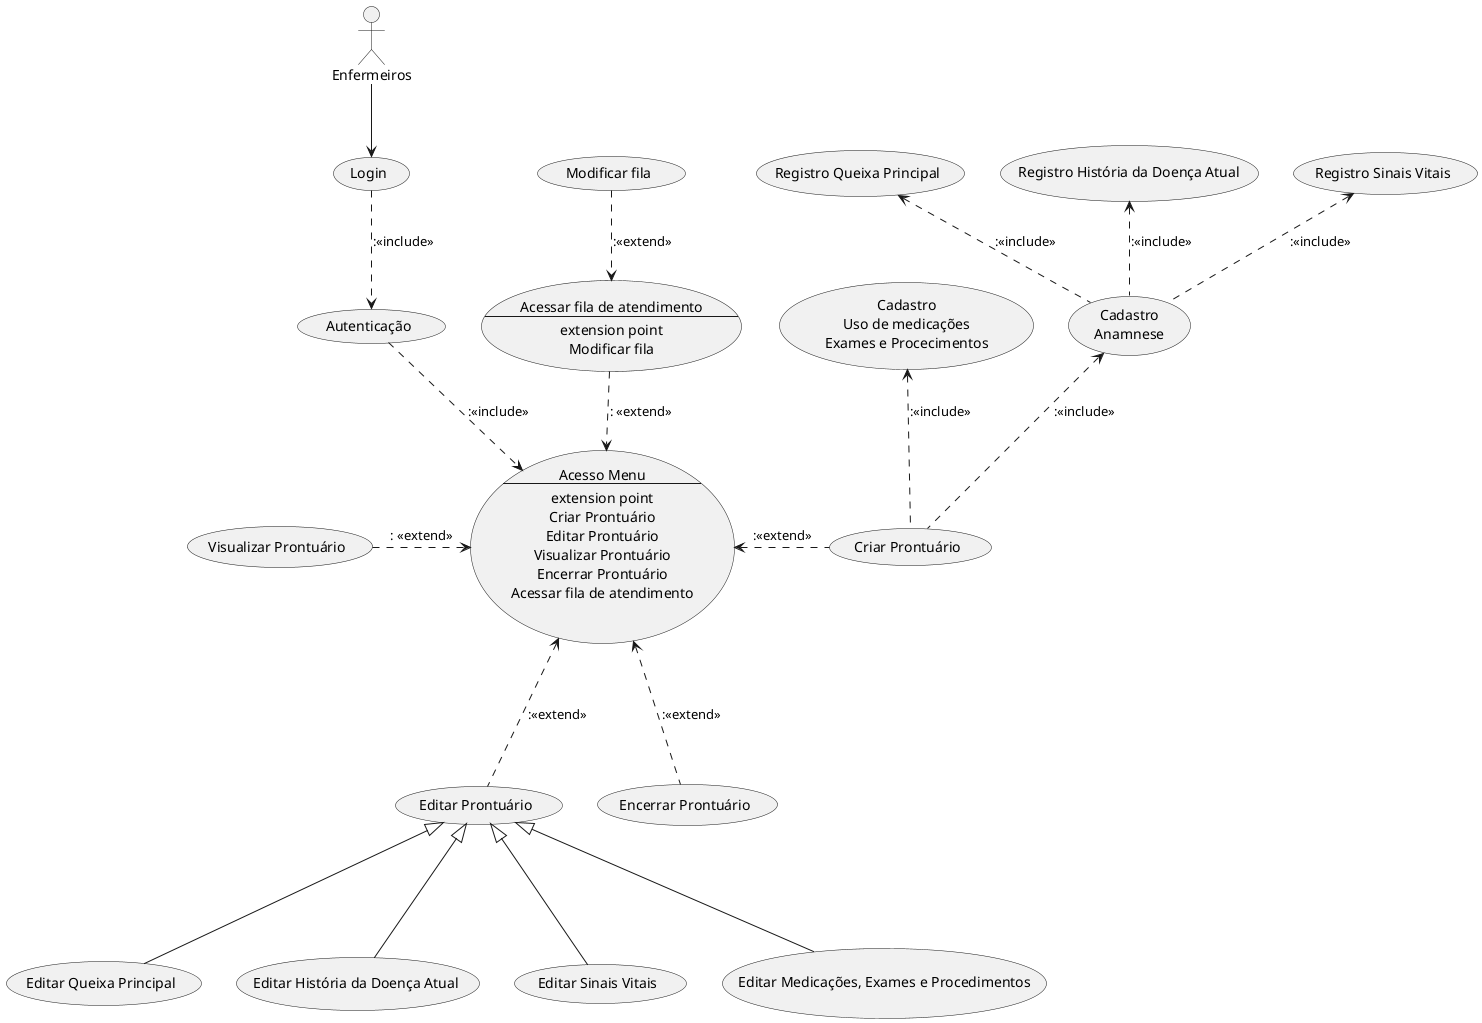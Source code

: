@startuml Diagrama caso de uso enfermeiros


"Enfermeiros" as User

User-->(Login)

(Login)..>(Autenticação) ::<<include>>

(Autenticação)..>(Acesso Menu\n--\nextension point\nCriar Prontuário\nEditar Prontuário\nVisualizar Prontuário\nEncerrar Prontuário\nAcessar fila de atendimento) ::<<include>>


(Criar Prontuário)-left..>(Acesso Menu\n--\nextension point\nCriar Prontuário\nEditar Prontuário\nVisualizar Prontuário\nEncerrar Prontuário\nAcessar fila de atendimento) ::<<extend>>
 

(Cadastro\nUso de medicações\nExames e Procecimentos)<..(Criar Prontuário) ::<<include>>

(Cadastro\nAnamnese)<..(Criar Prontuário) ::<<include>>

(Registro Queixa Principal)<..(Cadastro\nAnamnese) ::<<include>>

(Registro História da Doença Atual)<..(Cadastro\nAnamnese) ::<<include>>

(Registro Sinais Vitais)<..(Cadastro\nAnamnese) ::<<include>>






(Editar Prontuário)-up..>(Acesso Menu\n--\nextension point\nCriar Prontuário\nEditar Prontuário\nVisualizar Prontuário\nEncerrar Prontuário\nAcessar fila de atendimento) ::<<extend>>

(Editar Queixa Principal) -up--|> (Editar Prontuário)

(Editar História da Doença Atual) -up--|>(Editar Prontuário)

(Editar Sinais Vitais) -up--|> (Editar Prontuário)

(Editar Medicações, Exames e Procedimentos) -up--|>(Editar Prontuário)

(Modificar fila)..>(Acessar fila de atendimento\n--\nextension point\nModificar fila) ::<<extend>>

(Visualizar Prontuário)-right..>(Acesso Menu\n--\nextension point\nCriar Prontuário\nEditar Prontuário\nVisualizar Prontuário\nEncerrar Prontuário\nAcessar fila de atendimento) :: <<extend>>

(Acessar fila de atendimento\n--\nextension point\nModificar fila) ..>(Acesso Menu\n--\nextension point\nCriar Prontuário\nEditar Prontuário\nVisualizar Prontuário\nEncerrar Prontuário\nAcessar fila de atendimento) :: <<extend>>


(Encerrar Prontuário)-up..>(Acesso Menu\n--\nextension point\nCriar Prontuário\nEditar Prontuário\nVisualizar Prontuário\nEncerrar Prontuário\nAcessar fila de atendimento) ::<<extend>>




@enduml